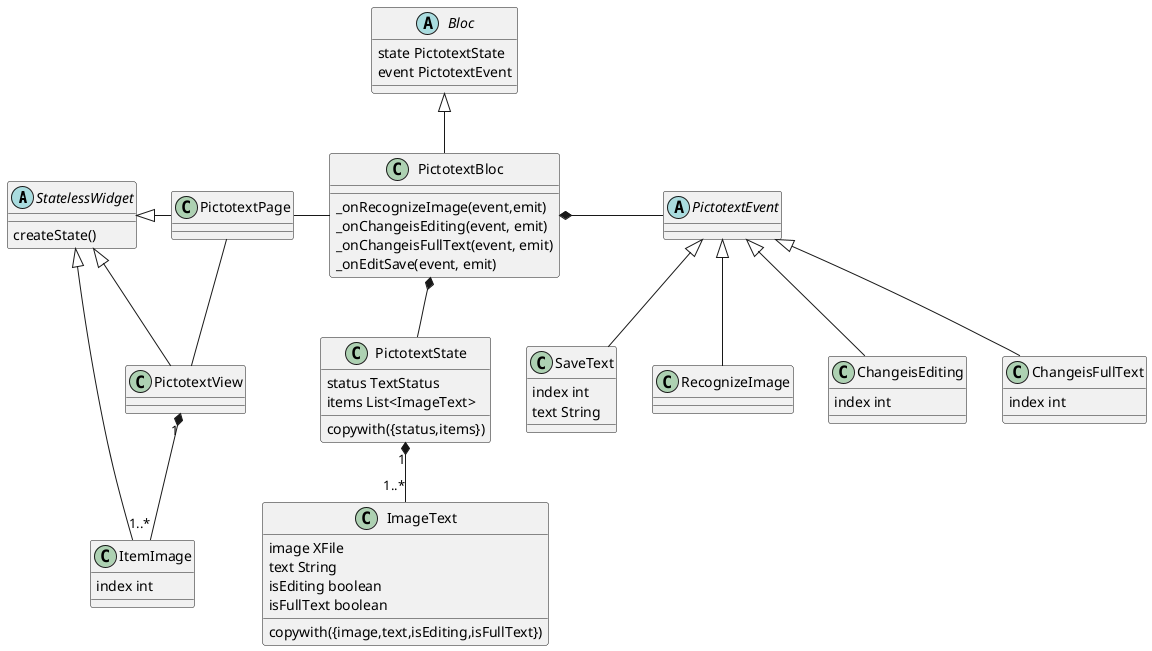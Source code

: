 @startuml mainClassDiagram

abstract class StatelessWidget {
  createState()
}

class ImageText {
  image XFile
  text String
  isEditing boolean
  isFullText boolean
  copywith({image,text,isEditing,isFullText})
}

 class PictotextState {
  status TextStatus
  items List<ImageText>
  copywith({status,items})
 }

 abstract class PictotextEvent {
 }

 class RecognizeImage{
 }

 class ChangeisEditing{
    index int
 }

 class ChangeisFullText{
    index int
 }

 class SaveText{
    index int
    text String
 }

 abstract class Bloc {
    state PictotextState
    event PictotextEvent
 }

class PictotextBloc {
    _onRecognizeImage(event,emit)
    _onChangeisEditing(event, emit)
    _onChangeisFullText(event, emit)
    _onEditSave(event, emit)
}

 class PictotextPage{

 }

 class PictotextView{

 }
 class ItemImage{
   index int
 }

 
 PictotextEvent <|-- RecognizeImage
 PictotextEvent <|-- ChangeisEditing
 PictotextEvent <|-- ChangeisFullText
 PictotextEvent <|-- SaveText
 Bloc <|-- PictotextBloc
 PictotextBloc *-- PictotextState
 PictotextBloc *- PictotextEvent
 PictotextState "1" *-- "1..*" ImageText
 PictotextPage - PictotextBloc
 PictotextPage -- PictotextView
 PictotextView "1" *-- "1..*" ItemImage
 StatelessWidget <|- PictotextPage
 StatelessWidget <|- PictotextView
 StatelessWidget <|- ItemImage


 
 



@enduml
